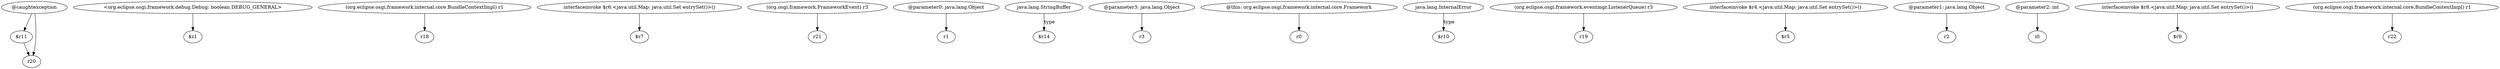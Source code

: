 digraph g {
0[label="$r11"]
1[label="r20"]
0->1[label=""]
2[label="<org.eclipse.osgi.framework.debug.Debug: boolean DEBUG_GENERAL>"]
3[label="$z1"]
2->3[label=""]
4[label="(org.eclipse.osgi.framework.internal.core.BundleContextImpl) r1"]
5[label="r18"]
4->5[label=""]
6[label="interfaceinvoke $r6.<java.util.Map: java.util.Set entrySet()>()"]
7[label="$r7"]
6->7[label=""]
8[label="(org.osgi.framework.FrameworkEvent) r3"]
9[label="r21"]
8->9[label=""]
10[label="@parameter0: java.lang.Object"]
11[label="r1"]
10->11[label=""]
12[label="java.lang.StringBuffer"]
13[label="$r14"]
12->13[label="type"]
14[label="@parameter3: java.lang.Object"]
15[label="r3"]
14->15[label=""]
16[label="@this: org.eclipse.osgi.framework.internal.core.Framework"]
17[label="r0"]
16->17[label=""]
18[label="@caughtexception"]
18->0[label=""]
19[label="java.lang.InternalError"]
20[label="$r10"]
19->20[label="type"]
21[label="(org.eclipse.osgi.framework.eventmgr.ListenerQueue) r3"]
22[label="r19"]
21->22[label=""]
23[label="interfaceinvoke $r4.<java.util.Map: java.util.Set entrySet()>()"]
24[label="$r5"]
23->24[label=""]
25[label="@parameter1: java.lang.Object"]
26[label="r2"]
25->26[label=""]
27[label="@parameter2: int"]
28[label="i0"]
27->28[label=""]
29[label="interfaceinvoke $r8.<java.util.Map: java.util.Set entrySet()>()"]
30[label="$r9"]
29->30[label=""]
18->1[label=""]
31[label="(org.eclipse.osgi.framework.internal.core.BundleContextImpl) r1"]
32[label="r22"]
31->32[label=""]
}